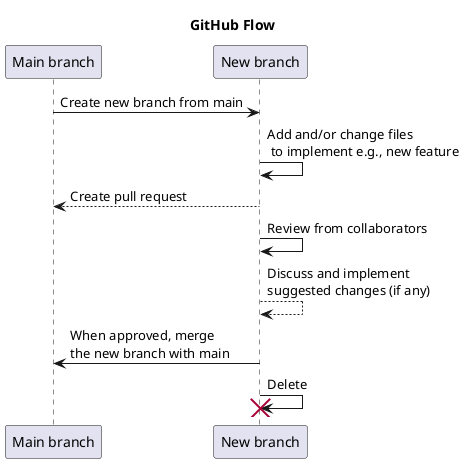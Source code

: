 @startuml github-flow

title GitHub Flow
"Main branch" -> "New branch": Create new branch from main
"New branch" -> "New branch": Add and/or change files\n to implement e.g., new feature
"New branch" --> "Main branch": Create pull request
"New branch" -> "New branch": Review from collaborators
"New branch" --> "New branch": Discuss and implement\nsuggested changes (if any)
"New branch" -> "Main branch": When approved, merge\nthe new branch with main
"New branch" -> "New branch" !! : Delete

@enduml
